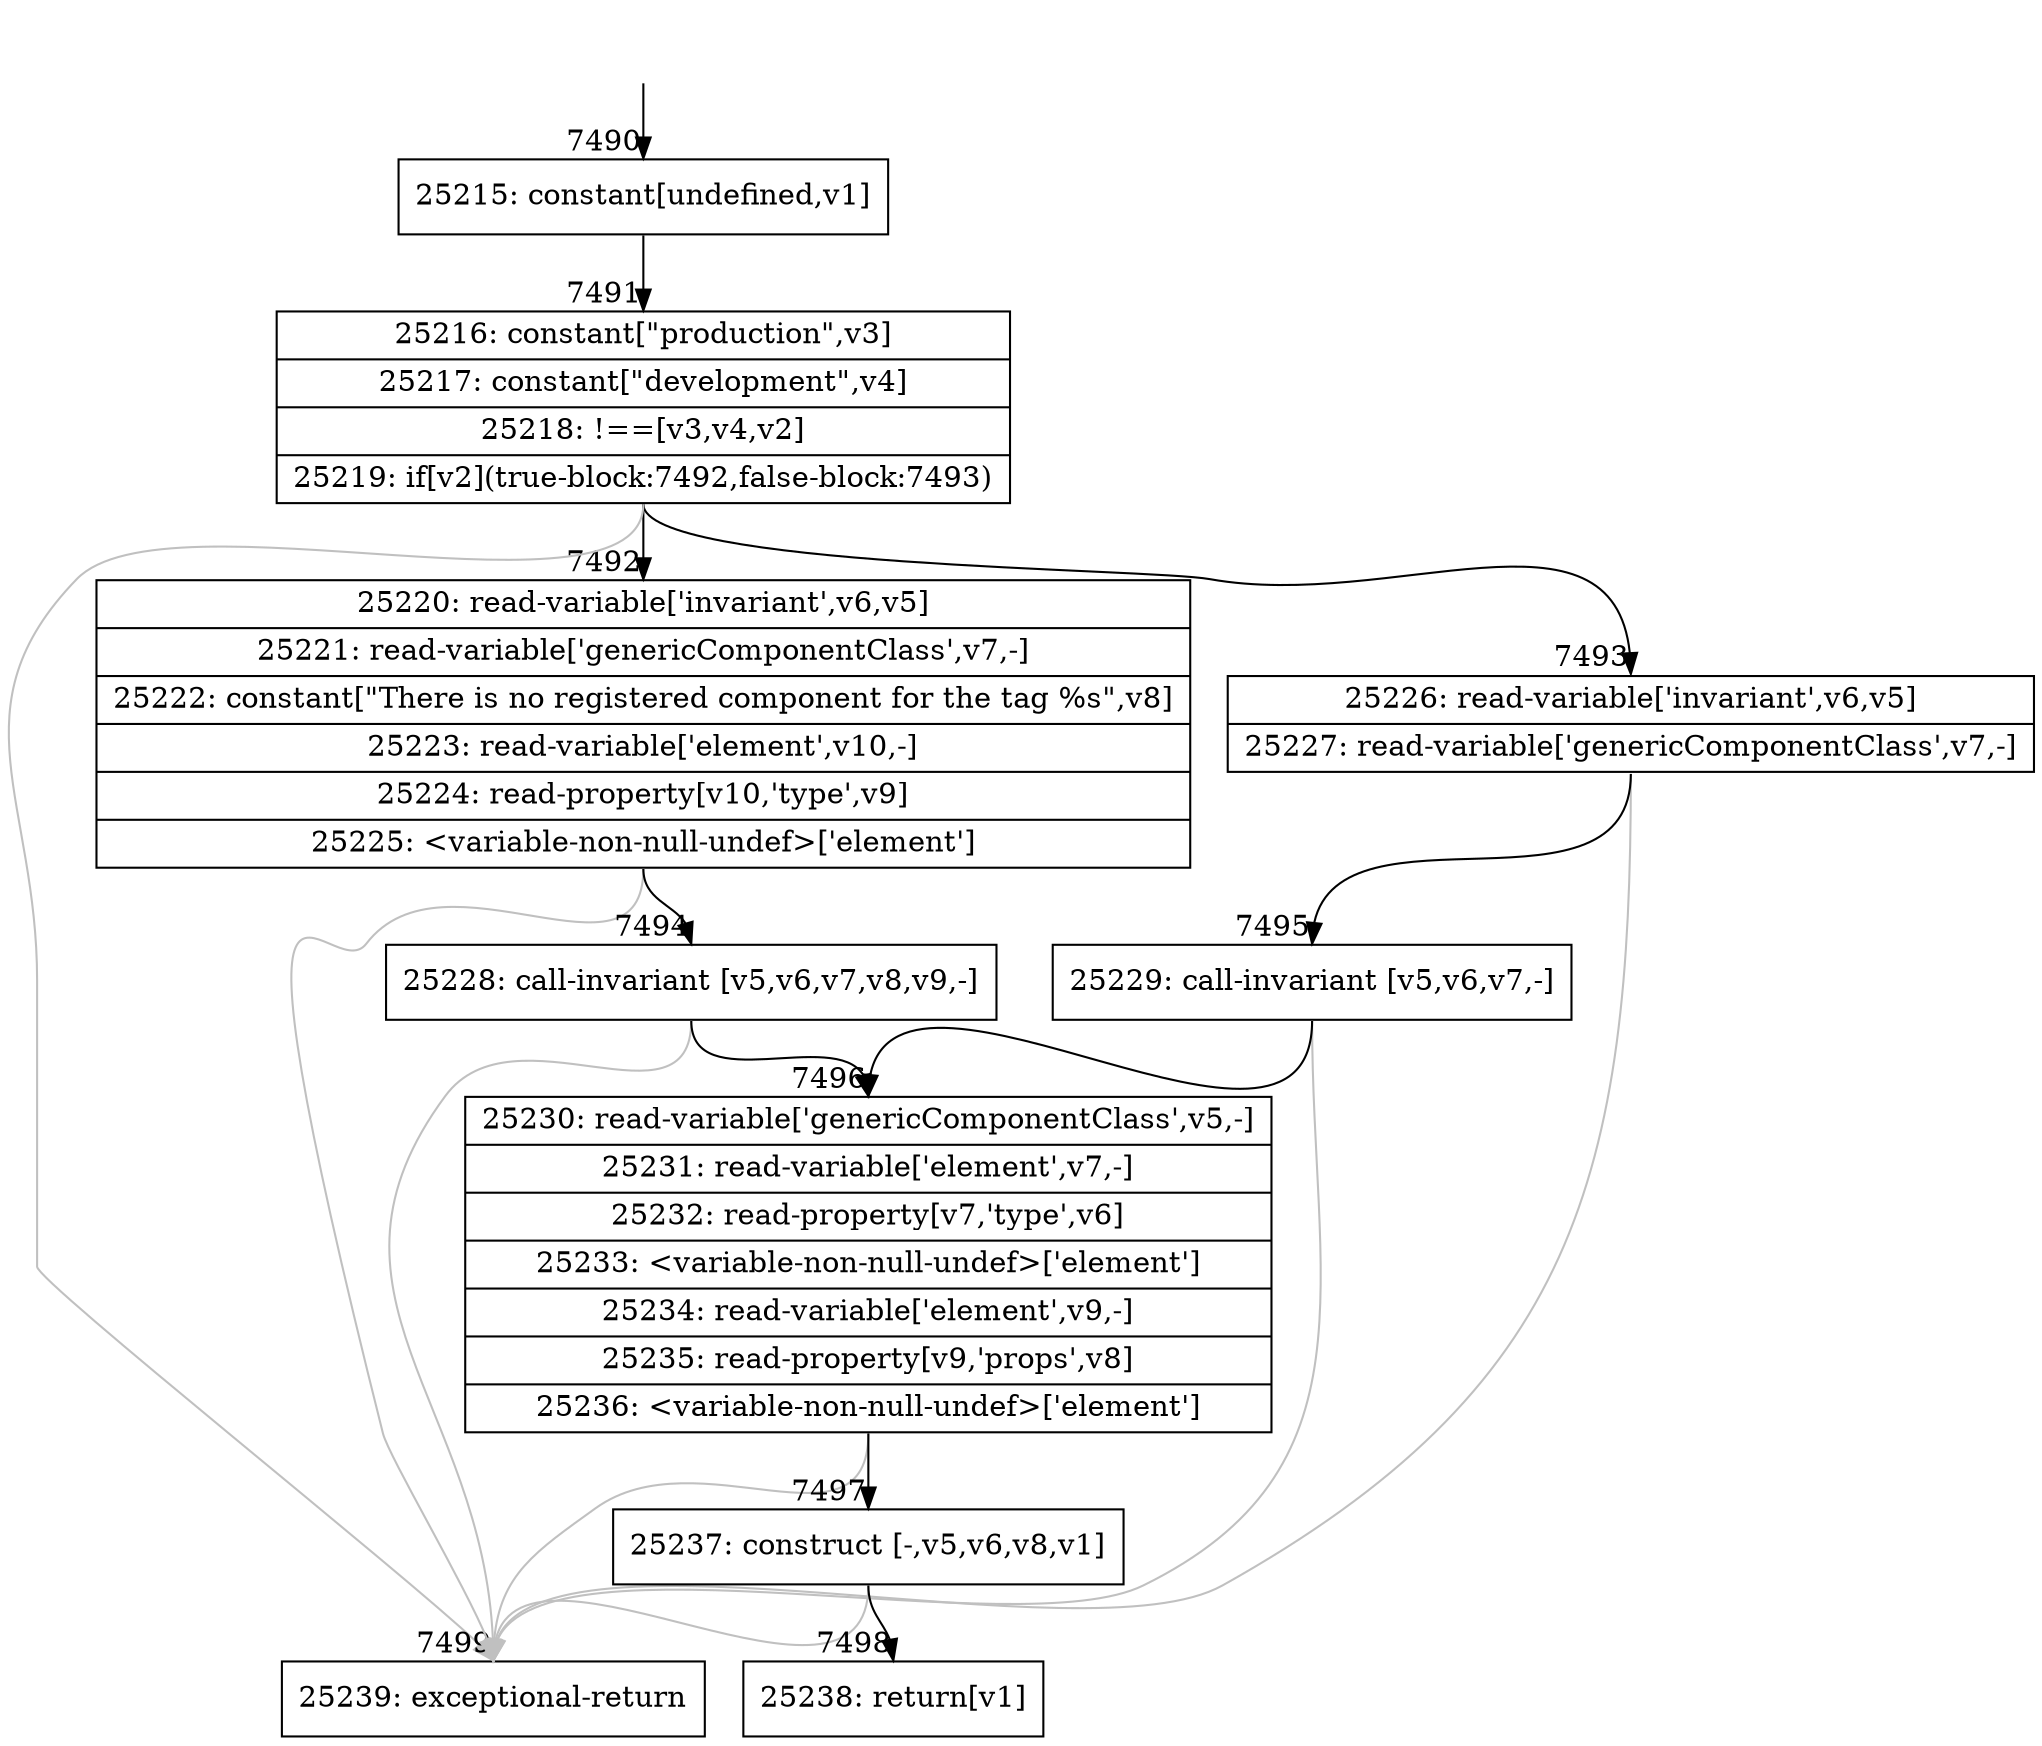 digraph {
rankdir="TD"
BB_entry522[shape=none,label=""];
BB_entry522 -> BB7490 [tailport=s, headport=n, headlabel="    7490"]
BB7490 [shape=record label="{25215: constant[undefined,v1]}" ] 
BB7490 -> BB7491 [tailport=s, headport=n, headlabel="      7491"]
BB7491 [shape=record label="{25216: constant[\"production\",v3]|25217: constant[\"development\",v4]|25218: !==[v3,v4,v2]|25219: if[v2](true-block:7492,false-block:7493)}" ] 
BB7491 -> BB7492 [tailport=s, headport=n, headlabel="      7492"]
BB7491 -> BB7493 [tailport=s, headport=n, headlabel="      7493"]
BB7491 -> BB7499 [tailport=s, headport=n, color=gray, headlabel="      7499"]
BB7492 [shape=record label="{25220: read-variable['invariant',v6,v5]|25221: read-variable['genericComponentClass',v7,-]|25222: constant[\"There is no registered component for the tag %s\",v8]|25223: read-variable['element',v10,-]|25224: read-property[v10,'type',v9]|25225: \<variable-non-null-undef\>['element']}" ] 
BB7492 -> BB7494 [tailport=s, headport=n, headlabel="      7494"]
BB7492 -> BB7499 [tailport=s, headport=n, color=gray]
BB7493 [shape=record label="{25226: read-variable['invariant',v6,v5]|25227: read-variable['genericComponentClass',v7,-]}" ] 
BB7493 -> BB7495 [tailport=s, headport=n, headlabel="      7495"]
BB7493 -> BB7499 [tailport=s, headport=n, color=gray]
BB7494 [shape=record label="{25228: call-invariant [v5,v6,v7,v8,v9,-]}" ] 
BB7494 -> BB7496 [tailport=s, headport=n, headlabel="      7496"]
BB7494 -> BB7499 [tailport=s, headport=n, color=gray]
BB7495 [shape=record label="{25229: call-invariant [v5,v6,v7,-]}" ] 
BB7495 -> BB7496 [tailport=s, headport=n]
BB7495 -> BB7499 [tailport=s, headport=n, color=gray]
BB7496 [shape=record label="{25230: read-variable['genericComponentClass',v5,-]|25231: read-variable['element',v7,-]|25232: read-property[v7,'type',v6]|25233: \<variable-non-null-undef\>['element']|25234: read-variable['element',v9,-]|25235: read-property[v9,'props',v8]|25236: \<variable-non-null-undef\>['element']}" ] 
BB7496 -> BB7497 [tailport=s, headport=n, headlabel="      7497"]
BB7496 -> BB7499 [tailport=s, headport=n, color=gray]
BB7497 [shape=record label="{25237: construct [-,v5,v6,v8,v1]}" ] 
BB7497 -> BB7498 [tailport=s, headport=n, headlabel="      7498"]
BB7497 -> BB7499 [tailport=s, headport=n, color=gray]
BB7498 [shape=record label="{25238: return[v1]}" ] 
BB7499 [shape=record label="{25239: exceptional-return}" ] 
//#$~ 13182
}
